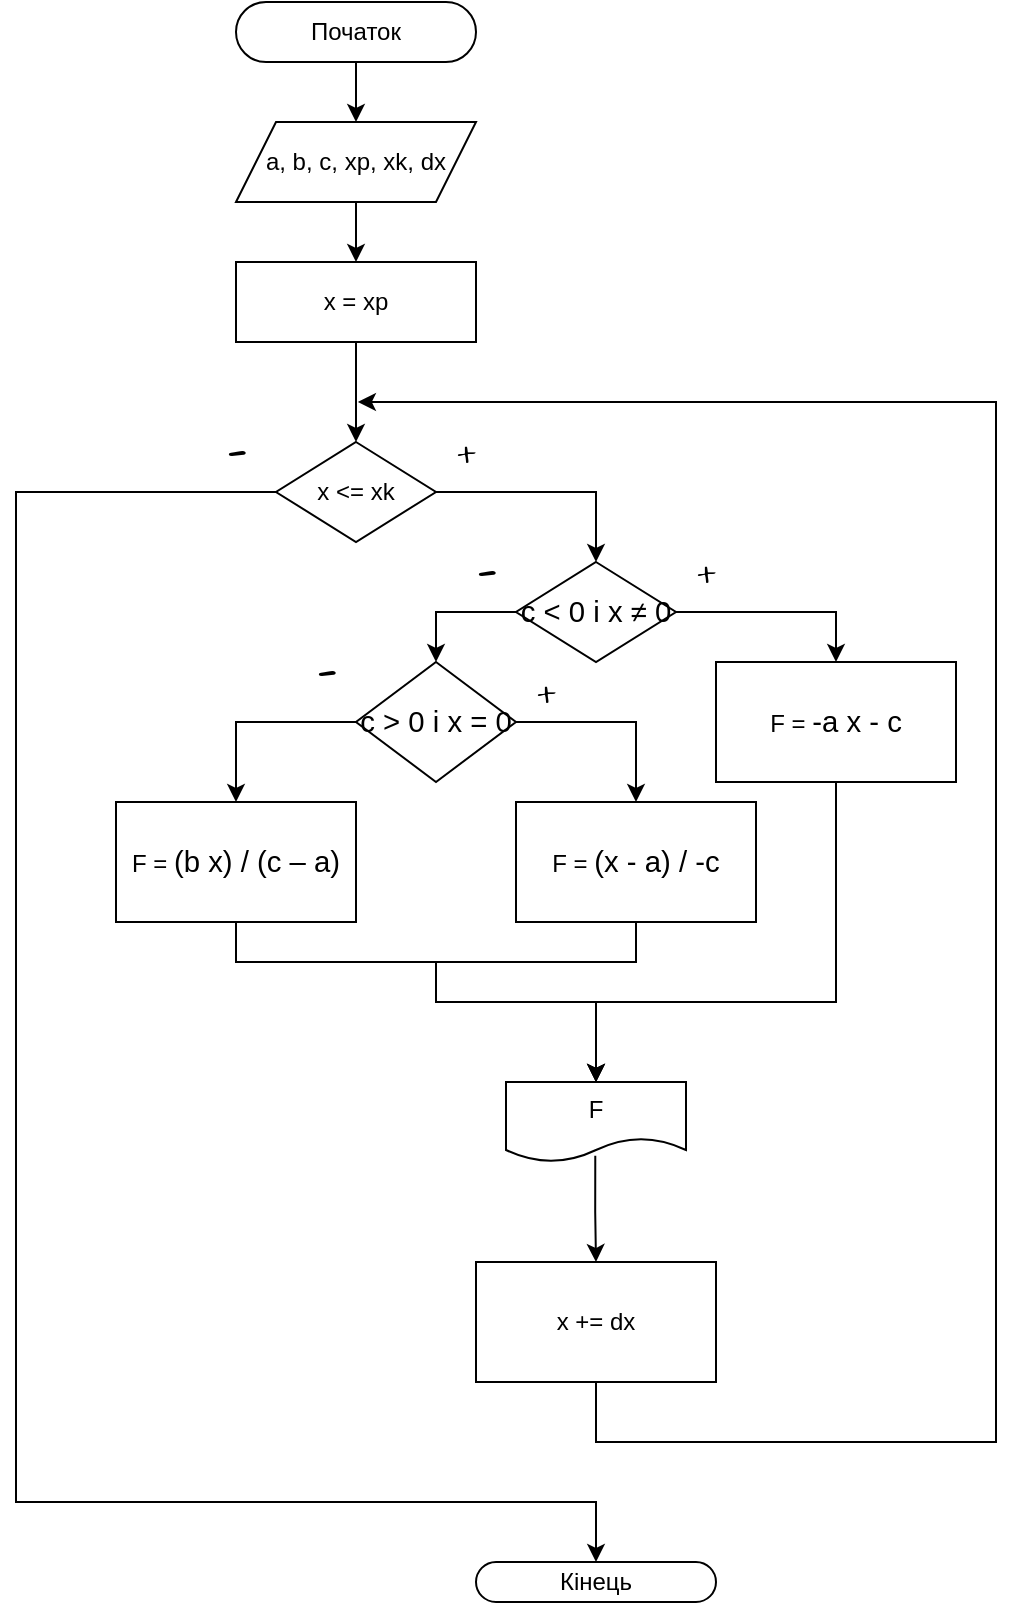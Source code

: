 <mxfile version="15.3.7" type="device"><diagram id="PpwmA2LI8I9DRH7tSeZS" name="Сторінка-1"><mxGraphModel dx="269" dy="1777" grid="1" gridSize="10" guides="1" tooltips="1" connect="1" arrows="1" fold="1" page="1" pageScale="1" pageWidth="827" pageHeight="1169" math="0" shadow="0"><root><mxCell id="0"/><mxCell id="1" parent="0"/><mxCell id="yRtN3yUhzoHWTDBlPyTo-1" style="edgeStyle=none;curved=1;rounded=0;orthogonalLoop=1;jettySize=auto;html=1;entryX=0.5;entryY=0;entryDx=0;entryDy=0;endArrow=classic;sourcePerimeterSpacing=8;targetPerimeterSpacing=8;strokeWidth=1;endFill=1;exitX=0.5;exitY=1;exitDx=0;exitDy=0;" parent="1" source="yRtN3yUhzoHWTDBlPyTo-2" target="yRtN3yUhzoHWTDBlPyTo-3" edge="1"><mxGeometry relative="1" as="geometry"/></mxCell><mxCell id="yRtN3yUhzoHWTDBlPyTo-2" value="Початок" style="rounded=1;whiteSpace=wrap;html=1;hachureGap=4;pointerEvents=0;arcSize=50;" parent="1" vertex="1"><mxGeometry x="140" y="-1110" width="120" height="30" as="geometry"/></mxCell><mxCell id="yRtN3yUhzoHWTDBlPyTo-32" style="edgeStyle=orthogonalEdgeStyle;rounded=0;orthogonalLoop=1;jettySize=auto;html=1;exitX=0.5;exitY=1;exitDx=0;exitDy=0;entryX=0.5;entryY=0;entryDx=0;entryDy=0;" parent="1" source="yRtN3yUhzoHWTDBlPyTo-3" target="yRtN3yUhzoHWTDBlPyTo-31" edge="1"><mxGeometry relative="1" as="geometry"/></mxCell><mxCell id="yRtN3yUhzoHWTDBlPyTo-3" value="a, b, c, xp, xk, dx" style="shape=parallelogram;perimeter=parallelogramPerimeter;whiteSpace=wrap;html=1;fixedSize=1;hachureGap=4;pointerEvents=0;" parent="1" vertex="1"><mxGeometry x="140" y="-1050" width="120" height="40" as="geometry"/></mxCell><mxCell id="yRtN3yUhzoHWTDBlPyTo-4" style="edgeStyle=none;rounded=0;orthogonalLoop=1;jettySize=auto;html=1;exitX=1;exitY=0.5;exitDx=0;exitDy=0;entryX=0.5;entryY=0;entryDx=0;entryDy=0;endArrow=classic;endFill=1;endSize=6;sourcePerimeterSpacing=8;targetPerimeterSpacing=8;strokeWidth=1;" parent="1" source="yRtN3yUhzoHWTDBlPyTo-6" target="yRtN3yUhzoHWTDBlPyTo-8" edge="1"><mxGeometry relative="1" as="geometry"><Array as="points"><mxPoint x="440" y="-805"/></Array></mxGeometry></mxCell><mxCell id="yRtN3yUhzoHWTDBlPyTo-5" style="edgeStyle=none;rounded=0;orthogonalLoop=1;jettySize=auto;html=1;exitX=0;exitY=0.5;exitDx=0;exitDy=0;entryX=0.5;entryY=0;entryDx=0;entryDy=0;endArrow=classic;endFill=1;endSize=6;sourcePerimeterSpacing=8;targetPerimeterSpacing=8;strokeWidth=1;" parent="1" source="yRtN3yUhzoHWTDBlPyTo-6" target="yRtN3yUhzoHWTDBlPyTo-11" edge="1"><mxGeometry relative="1" as="geometry"><Array as="points"><mxPoint x="240" y="-805"/></Array></mxGeometry></mxCell><mxCell id="yRtN3yUhzoHWTDBlPyTo-6" value="&lt;span lang=&quot;UK-UA&quot; class=&quot;TextRun  BCX0 SCXW168814966&quot; style=&quot;animation: 0s ease 0s 1 normal none running none ; appearance: none ; backface-visibility: visible ; background: none 0% 0% / auto repeat scroll padding-box border-box rgba(0 , 0 , 0 , 0) ; border-color: rgb(0 , 0 , 0) ; border-collapse: separate ; border-width: 0px ; border-style: none ; border-spacing: 0px ; border-radius: 0px ; box-shadow: none ; box-sizing: content-box ; caption-side: top ; clear: none ; clip: auto ; content: normal ; cursor: text ; direction: ltr ; display: inline ; empty-cells: show ; float: none ; font-family: &amp;#34;wordvisi_msfontservice&amp;#34; , &amp;#34;calibri&amp;#34; , &amp;#34;calibri_embeddedfont&amp;#34; , &amp;#34;calibri_msfontservice&amp;#34; , sans-serif ; font-size: 14.667px ; height: auto ; line-height: 19.425px ; list-style: outside none disc ; margin: 0px ; max-height: none ; max-width: none ; min-height: 0px ; min-width: 0px ; opacity: 1 ; outline: rgb(0 , 0 , 0) none 0px ; overflow: visible ; overflow-wrap: break-word ; padding: 0px ; perspective: none ; perspective-origin: 0px 0px ; position: static ; resize: none ; speak: normal ; table-layout: auto ; text-align: left ; text-overflow: clip ; text-shadow: none ; transform: none ; transform-origin: 0px 0px ; transform-style: flat ; transition: all 0s ease 0s ; unicode-bidi: normal ; vertical-align: baseline ; visibility: visible ; width: auto ; word-break: normal ; z-index: auto ; zoom: 1&quot;&gt;&lt;span class=&quot;NormalTextRun  BCX0 SCXW168814966&quot;&gt;c &amp;lt; 0 i x ≠ 0&lt;/span&gt;&lt;/span&gt;" style="rhombus;whiteSpace=wrap;html=1;hachureGap=4;pointerEvents=0;" parent="1" vertex="1"><mxGeometry x="280" y="-830" width="80" height="50" as="geometry"/></mxCell><mxCell id="yRtN3yUhzoHWTDBlPyTo-7" style="edgeStyle=none;rounded=0;orthogonalLoop=1;jettySize=auto;html=1;exitX=0.5;exitY=1;exitDx=0;exitDy=0;endArrow=classic;endFill=1;endSize=6;sourcePerimeterSpacing=8;targetPerimeterSpacing=8;strokeWidth=1;" parent="1" source="yRtN3yUhzoHWTDBlPyTo-8" edge="1"><mxGeometry relative="1" as="geometry"><mxPoint x="320" y="-570" as="targetPoint"/><Array as="points"><mxPoint x="440" y="-610"/><mxPoint x="320" y="-610"/></Array></mxGeometry></mxCell><mxCell id="yRtN3yUhzoHWTDBlPyTo-8" value="F =&amp;nbsp;&lt;span lang=&quot;UK-UA&quot; class=&quot;TextRun  BCX0 SCXW232646297&quot; style=&quot;animation: 0s ease 0s 1 normal none running none ; appearance: none ; backface-visibility: visible ; background: none 0% 0% / auto repeat scroll padding-box border-box rgba(0 , 0 , 0 , 0) ; border-color: rgb(0 , 0 , 0) ; border-collapse: separate ; border-width: 0px ; border-style: none ; border-spacing: 0px ; border-radius: 0px ; box-shadow: none ; box-sizing: content-box ; caption-side: top ; clear: none ; clip: auto ; content: normal ; cursor: text ; direction: ltr ; display: inline ; empty-cells: show ; float: none ; font-family: &amp;#34;wordvisi_msfontservice&amp;#34; , &amp;#34;calibri&amp;#34; , &amp;#34;calibri_embeddedfont&amp;#34; , &amp;#34;calibri_msfontservice&amp;#34; , sans-serif ; font-size: 14.667px ; height: auto ; line-height: 19.425px ; list-style: outside none disc ; margin: 0px ; max-height: none ; max-width: none ; min-height: 0px ; min-width: 0px ; opacity: 1 ; outline: rgb(0 , 0 , 0) none 0px ; overflow: visible ; overflow-wrap: break-word ; padding: 0px ; perspective: none ; perspective-origin: 0px 0px ; position: static ; resize: none ; speak: normal ; table-layout: auto ; text-align: left ; text-indent: 47px ; text-overflow: clip ; text-shadow: none ; transform: none ; transform-origin: 0px 0px ; transform-style: flat ; transition: all 0s ease 0s ; unicode-bidi: normal ; vertical-align: baseline ; visibility: visible ; width: auto ; word-break: normal ; z-index: auto ; zoom: 1&quot;&gt;&lt;span class=&quot;NormalTextRun  BCX0 SCXW232646297&quot;&gt;-a x - c&lt;/span&gt;&lt;/span&gt;" style="rounded=0;whiteSpace=wrap;html=1;hachureGap=4;pointerEvents=0;" parent="1" vertex="1"><mxGeometry x="380" y="-780" width="120" height="60" as="geometry"/></mxCell><mxCell id="yRtN3yUhzoHWTDBlPyTo-9" style="edgeStyle=none;sketch=0;orthogonalLoop=1;jettySize=auto;html=1;exitX=1;exitY=0.5;exitDx=0;exitDy=0;entryX=0.5;entryY=0;entryDx=0;entryDy=0;fontFamily=Architects Daughter;fontSource=https%3A%2F%2Ffonts.googleapis.com%2Fcss%3Ffamily%3DArchitects%2BDaughter;fontSize=20;endArrow=classic;endFill=1;sourcePerimeterSpacing=8;targetPerimeterSpacing=8;startArrow=none;startFill=0;strokeColor=#000000;rounded=0;shadow=0;" parent="1" source="yRtN3yUhzoHWTDBlPyTo-11" target="yRtN3yUhzoHWTDBlPyTo-15" edge="1"><mxGeometry relative="1" as="geometry"><Array as="points"><mxPoint x="340" y="-750"/></Array></mxGeometry></mxCell><mxCell id="yRtN3yUhzoHWTDBlPyTo-10" style="edgeStyle=none;rounded=0;sketch=0;orthogonalLoop=1;jettySize=auto;html=1;exitX=0;exitY=0.5;exitDx=0;exitDy=0;entryX=0.5;entryY=0;entryDx=0;entryDy=0;shadow=0;fontFamily=Architects Daughter;fontSource=https%3A%2F%2Ffonts.googleapis.com%2Fcss%3Ffamily%3DArchitects%2BDaughter;fontSize=20;startArrow=none;startFill=0;endArrow=classic;endFill=1;sourcePerimeterSpacing=8;targetPerimeterSpacing=8;strokeColor=#000000;" parent="1" source="yRtN3yUhzoHWTDBlPyTo-11" target="yRtN3yUhzoHWTDBlPyTo-13" edge="1"><mxGeometry relative="1" as="geometry"><Array as="points"><mxPoint x="140" y="-750"/></Array></mxGeometry></mxCell><mxCell id="yRtN3yUhzoHWTDBlPyTo-11" value="&lt;span lang=&quot;UK-UA&quot; class=&quot;TextRun  BCX0 SCXW169486792&quot; style=&quot;animation: 0s ease 0s 1 normal none running none ; appearance: none ; backface-visibility: visible ; background: none 0% 0% / auto repeat scroll padding-box border-box rgba(0 , 0 , 0 , 0) ; border-color: rgb(0 , 0 , 0) ; border-collapse: separate ; border-width: 0px ; border-style: none ; border-spacing: 0px ; border-radius: 0px ; box-shadow: none ; box-sizing: content-box ; caption-side: top ; clear: none ; clip: auto ; content: normal ; cursor: text ; direction: ltr ; display: inline ; empty-cells: show ; float: none ; font-family: &amp;#34;wordvisi_msfontservice&amp;#34; , &amp;#34;calibri&amp;#34; , &amp;#34;calibri_embeddedfont&amp;#34; , &amp;#34;calibri_msfontservice&amp;#34; , sans-serif ; font-size: 14.667px ; height: auto ; line-height: 19.425px ; list-style: outside none disc ; margin: 0px ; max-height: none ; max-width: none ; min-height: 0px ; min-width: 0px ; opacity: 1 ; outline: rgb(0 , 0 , 0) none 0px ; overflow: visible ; overflow-wrap: break-word ; padding: 0px ; perspective: none ; perspective-origin: 0px 0px ; position: static ; resize: none ; speak: normal ; table-layout: auto ; text-align: left ; text-indent: 47px ; text-overflow: clip ; text-shadow: none ; transform: none ; transform-origin: 0px 0px ; transform-style: flat ; transition: all 0s ease 0s ; unicode-bidi: normal ; vertical-align: baseline ; visibility: visible ; width: auto ; word-break: normal ; z-index: auto ; zoom: 1&quot;&gt;&lt;span class=&quot;NormalTextRun  BCX0 SCXW169486792&quot;&gt;c &amp;gt; 0 i x = 0&lt;/span&gt;&lt;/span&gt;" style="rhombus;whiteSpace=wrap;html=1;hachureGap=4;pointerEvents=0;" parent="1" vertex="1"><mxGeometry x="200" y="-780" width="80" height="60" as="geometry"/></mxCell><mxCell id="yRtN3yUhzoHWTDBlPyTo-12" style="edgeStyle=none;rounded=0;sketch=0;orthogonalLoop=1;jettySize=auto;html=1;exitX=0.5;exitY=1;exitDx=0;exitDy=0;entryX=0.5;entryY=0;entryDx=0;entryDy=0;shadow=0;fontFamily=Architects Daughter;fontSource=https%3A%2F%2Ffonts.googleapis.com%2Fcss%3Ffamily%3DArchitects%2BDaughter;fontSize=20;startArrow=none;startFill=0;endArrow=classic;endFill=1;sourcePerimeterSpacing=8;targetPerimeterSpacing=8;strokeColor=#000000;" parent="1" source="yRtN3yUhzoHWTDBlPyTo-13" edge="1"><mxGeometry relative="1" as="geometry"><Array as="points"><mxPoint x="140" y="-630"/><mxPoint x="240" y="-630"/><mxPoint x="240" y="-610"/><mxPoint x="320" y="-610"/></Array><mxPoint x="320" y="-570.0" as="targetPoint"/></mxGeometry></mxCell><mxCell id="yRtN3yUhzoHWTDBlPyTo-13" value="F =&amp;nbsp;&lt;span lang=&quot;UK-UA&quot; class=&quot;TextRun  BCX0 SCXW102003459&quot; style=&quot;animation: 0s ease 0s 1 normal none running none ; appearance: none ; backface-visibility: visible ; background: none 0% 0% / auto repeat scroll padding-box border-box rgba(0 , 0 , 0 , 0) ; border-color: rgb(0 , 0 , 0) ; border-collapse: separate ; border-width: 0px ; border-style: none ; border-spacing: 0px ; border-radius: 0px ; box-shadow: none ; box-sizing: content-box ; caption-side: top ; clear: none ; clip: auto ; content: normal ; cursor: text ; direction: ltr ; display: inline ; empty-cells: show ; float: none ; font-family: &amp;#34;wordvisi_msfontservice&amp;#34; , &amp;#34;calibri&amp;#34; , &amp;#34;calibri_embeddedfont&amp;#34; , &amp;#34;calibri_msfontservice&amp;#34; , sans-serif ; font-size: 14.667px ; height: auto ; line-height: 19.425px ; list-style: outside none disc ; margin: 0px ; max-height: none ; max-width: none ; min-height: 0px ; min-width: 0px ; opacity: 1 ; outline: rgb(0 , 0 , 0) none 0px ; overflow: visible ; overflow-wrap: break-word ; padding: 0px ; perspective: none ; perspective-origin: 0px 0px ; position: static ; resize: none ; speak: normal ; table-layout: auto ; text-align: left ; text-indent: 47px ; text-overflow: clip ; text-shadow: none ; transform: none ; transform-origin: 0px 0px ; transform-style: flat ; transition: all 0s ease 0s ; unicode-bidi: normal ; vertical-align: baseline ; visibility: visible ; width: auto ; word-break: normal ; z-index: auto ; zoom: 1&quot;&gt;&lt;span class=&quot;NormalTextRun  BCX0 SCXW102003459&quot;&gt;(b x) / (c – a)&lt;/span&gt;&lt;/span&gt;" style="rounded=0;whiteSpace=wrap;html=1;hachureGap=4;pointerEvents=0;" parent="1" vertex="1"><mxGeometry x="80" y="-710" width="120" height="60" as="geometry"/></mxCell><mxCell id="yRtN3yUhzoHWTDBlPyTo-28" style="edgeStyle=orthogonalEdgeStyle;rounded=0;orthogonalLoop=1;jettySize=auto;html=1;exitX=0.5;exitY=1;exitDx=0;exitDy=0;entryX=0.5;entryY=0;entryDx=0;entryDy=0;" parent="1" source="yRtN3yUhzoHWTDBlPyTo-15" target="yRtN3yUhzoHWTDBlPyTo-17" edge="1"><mxGeometry relative="1" as="geometry"><Array as="points"><mxPoint x="340" y="-630"/><mxPoint x="240" y="-630"/><mxPoint x="240" y="-610"/><mxPoint x="320" y="-610"/></Array></mxGeometry></mxCell><mxCell id="yRtN3yUhzoHWTDBlPyTo-15" value="F =&amp;nbsp;&lt;span lang=&quot;UK-UA&quot; class=&quot;TextRun  BCX0 SCXW210329776&quot; style=&quot;animation: 0s ease 0s 1 normal none running none ; appearance: none ; backface-visibility: visible ; background: none 0% 0% / auto repeat scroll padding-box border-box rgba(0 , 0 , 0 , 0) ; border-color: rgb(0 , 0 , 0) ; border-collapse: separate ; border-width: 0px ; border-style: none ; border-spacing: 0px ; border-radius: 0px ; box-shadow: none ; box-sizing: content-box ; caption-side: top ; clear: none ; clip: auto ; content: normal ; cursor: text ; direction: ltr ; display: inline ; empty-cells: show ; float: none ; font-family: &amp;#34;wordvisi_msfontservice&amp;#34; , &amp;#34;calibri&amp;#34; , &amp;#34;calibri_embeddedfont&amp;#34; , &amp;#34;calibri_msfontservice&amp;#34; , sans-serif ; font-size: 14.667px ; height: auto ; line-height: 19.425px ; list-style: outside none disc ; margin: 0px ; max-height: none ; max-width: none ; min-height: 0px ; min-width: 0px ; opacity: 1 ; outline: rgb(0 , 0 , 0) none 0px ; overflow: visible ; overflow-wrap: break-word ; padding: 0px ; perspective: none ; perspective-origin: 0px 0px ; position: static ; resize: none ; speak: normal ; table-layout: auto ; text-align: left ; text-indent: 47px ; text-overflow: clip ; text-shadow: none ; transform: none ; transform-origin: 0px 0px ; transform-style: flat ; transition: all 0s ease 0s ; unicode-bidi: normal ; vertical-align: baseline ; visibility: visible ; width: auto ; word-break: normal ; z-index: auto ; zoom: 1&quot;&gt;&lt;span class=&quot;NormalTextRun  BCX0 SCXW210329776&quot;&gt;(x - a) / -c&lt;/span&gt;&lt;/span&gt;" style="rounded=0;whiteSpace=wrap;html=1;hachureGap=4;pointerEvents=0;" parent="1" vertex="1"><mxGeometry x="280" y="-710" width="120" height="60" as="geometry"/></mxCell><mxCell id="yRtN3yUhzoHWTDBlPyTo-29" value="" style="edgeStyle=orthogonalEdgeStyle;rounded=0;orthogonalLoop=1;jettySize=auto;html=1;exitX=0.496;exitY=0.921;exitDx=0;exitDy=0;exitPerimeter=0;" parent="1" source="yRtN3yUhzoHWTDBlPyTo-17" target="yRtN3yUhzoHWTDBlPyTo-24" edge="1"><mxGeometry relative="1" as="geometry"/></mxCell><mxCell id="yRtN3yUhzoHWTDBlPyTo-17" value="F" style="shape=document;whiteSpace=wrap;html=1;boundedLbl=1;hachureGap=4;pointerEvents=0;" parent="1" vertex="1"><mxGeometry x="275" y="-570" width="90" height="40" as="geometry"/></mxCell><mxCell id="yRtN3yUhzoHWTDBlPyTo-18" value="Кінець" style="rounded=1;whiteSpace=wrap;html=1;hachureGap=4;pointerEvents=0;arcSize=50;" parent="1" vertex="1"><mxGeometry x="260" y="-330" width="120" height="20" as="geometry"/></mxCell><mxCell id="yRtN3yUhzoHWTDBlPyTo-19" value="+" style="text;html=1;align=center;verticalAlign=middle;resizable=0;points=[];autosize=1;strokeColor=none;sketch=1;hachureGap=4;pointerEvents=0;fontFamily=Architects Daughter;fontSource=https%3A%2F%2Ffonts.googleapis.com%2Fcss%3Ffamily%3DArchitects%2BDaughter;fontSize=18;" parent="1" vertex="1"><mxGeometry x="280" y="-780" width="30" height="30" as="geometry"/></mxCell><mxCell id="yRtN3yUhzoHWTDBlPyTo-20" value="&lt;font style=&quot;font-size: 32px&quot;&gt;-&lt;/font&gt;" style="text;html=1;align=center;verticalAlign=middle;resizable=0;points=[];autosize=1;strokeColor=none;sketch=1;hachureGap=4;pointerEvents=0;fontFamily=Architects Daughter;fontSource=https%3A%2F%2Ffonts.googleapis.com%2Fcss%3Ffamily%3DArchitects%2BDaughter;fontSize=18;" parent="1" vertex="1"><mxGeometry x="170" y="-790" width="30" height="30" as="geometry"/></mxCell><mxCell id="yRtN3yUhzoHWTDBlPyTo-23" style="edgeStyle=orthogonalEdgeStyle;rounded=0;orthogonalLoop=1;jettySize=auto;html=1;exitX=1;exitY=0.5;exitDx=0;exitDy=0;entryX=0.5;entryY=0;entryDx=0;entryDy=0;" parent="1" source="yRtN3yUhzoHWTDBlPyTo-21" target="yRtN3yUhzoHWTDBlPyTo-6" edge="1"><mxGeometry relative="1" as="geometry"/></mxCell><mxCell id="yRtN3yUhzoHWTDBlPyTo-30" style="edgeStyle=orthogonalEdgeStyle;rounded=0;orthogonalLoop=1;jettySize=auto;html=1;exitX=0;exitY=0.5;exitDx=0;exitDy=0;entryX=0.5;entryY=0;entryDx=0;entryDy=0;" parent="1" source="yRtN3yUhzoHWTDBlPyTo-21" target="yRtN3yUhzoHWTDBlPyTo-18" edge="1"><mxGeometry relative="1" as="geometry"><Array as="points"><mxPoint x="30" y="-865"/><mxPoint x="30" y="-360"/><mxPoint x="320" y="-360"/></Array></mxGeometry></mxCell><mxCell id="yRtN3yUhzoHWTDBlPyTo-21" value="x &amp;lt;= xk" style="rhombus;whiteSpace=wrap;html=1;hachureGap=4;pointerEvents=0;" parent="1" vertex="1"><mxGeometry x="160" y="-890" width="80" height="50" as="geometry"/></mxCell><mxCell id="yRtN3yUhzoHWTDBlPyTo-27" style="edgeStyle=orthogonalEdgeStyle;rounded=0;orthogonalLoop=1;jettySize=auto;html=1;exitX=0.5;exitY=1;exitDx=0;exitDy=0;" parent="1" source="yRtN3yUhzoHWTDBlPyTo-24" edge="1"><mxGeometry relative="1" as="geometry"><mxPoint x="200.941" y="-910" as="targetPoint"/><Array as="points"><mxPoint x="320" y="-390"/><mxPoint x="520" y="-390"/><mxPoint x="520" y="-910"/></Array></mxGeometry></mxCell><mxCell id="yRtN3yUhzoHWTDBlPyTo-24" value="x += dx" style="rounded=0;whiteSpace=wrap;html=1;hachureGap=4;pointerEvents=0;" parent="1" vertex="1"><mxGeometry x="260" y="-480" width="120" height="60" as="geometry"/></mxCell><mxCell id="yRtN3yUhzoHWTDBlPyTo-33" style="edgeStyle=orthogonalEdgeStyle;rounded=0;orthogonalLoop=1;jettySize=auto;html=1;exitX=0.5;exitY=1;exitDx=0;exitDy=0;entryX=0.5;entryY=0;entryDx=0;entryDy=0;" parent="1" source="yRtN3yUhzoHWTDBlPyTo-31" target="yRtN3yUhzoHWTDBlPyTo-21" edge="1"><mxGeometry relative="1" as="geometry"/></mxCell><mxCell id="yRtN3yUhzoHWTDBlPyTo-31" value="x = xp" style="rounded=0;whiteSpace=wrap;html=1;" parent="1" vertex="1"><mxGeometry x="140" y="-980" width="120" height="40" as="geometry"/></mxCell><mxCell id="yRtN3yUhzoHWTDBlPyTo-34" value="+" style="text;html=1;align=center;verticalAlign=middle;resizable=0;points=[];autosize=1;strokeColor=none;sketch=1;hachureGap=4;pointerEvents=0;fontFamily=Architects Daughter;fontSource=https%3A%2F%2Ffonts.googleapis.com%2Fcss%3Ffamily%3DArchitects%2BDaughter;fontSize=18;" parent="1" vertex="1"><mxGeometry x="360" y="-840" width="30" height="30" as="geometry"/></mxCell><mxCell id="yRtN3yUhzoHWTDBlPyTo-37" value="+" style="text;html=1;align=center;verticalAlign=middle;resizable=0;points=[];autosize=1;strokeColor=none;sketch=1;hachureGap=4;pointerEvents=0;fontFamily=Architects Daughter;fontSource=https%3A%2F%2Ffonts.googleapis.com%2Fcss%3Ffamily%3DArchitects%2BDaughter;fontSize=18;" parent="1" vertex="1"><mxGeometry x="240" y="-900" width="30" height="30" as="geometry"/></mxCell><mxCell id="yRtN3yUhzoHWTDBlPyTo-38" value="&lt;font style=&quot;font-size: 32px&quot;&gt;-&lt;/font&gt;" style="text;html=1;align=center;verticalAlign=middle;resizable=0;points=[];autosize=1;strokeColor=none;sketch=1;hachureGap=4;pointerEvents=0;fontFamily=Architects Daughter;fontSource=https%3A%2F%2Ffonts.googleapis.com%2Fcss%3Ffamily%3DArchitects%2BDaughter;fontSize=18;" parent="1" vertex="1"><mxGeometry x="250" y="-840" width="30" height="30" as="geometry"/></mxCell><mxCell id="yRtN3yUhzoHWTDBlPyTo-39" value="&lt;font style=&quot;font-size: 32px&quot;&gt;-&lt;/font&gt;" style="text;html=1;align=center;verticalAlign=middle;resizable=0;points=[];autosize=1;strokeColor=none;sketch=1;hachureGap=4;pointerEvents=0;fontFamily=Architects Daughter;fontSource=https%3A%2F%2Ffonts.googleapis.com%2Fcss%3Ffamily%3DArchitects%2BDaughter;fontSize=18;" parent="1" vertex="1"><mxGeometry x="125" y="-900" width="30" height="30" as="geometry"/></mxCell></root></mxGraphModel></diagram></mxfile>